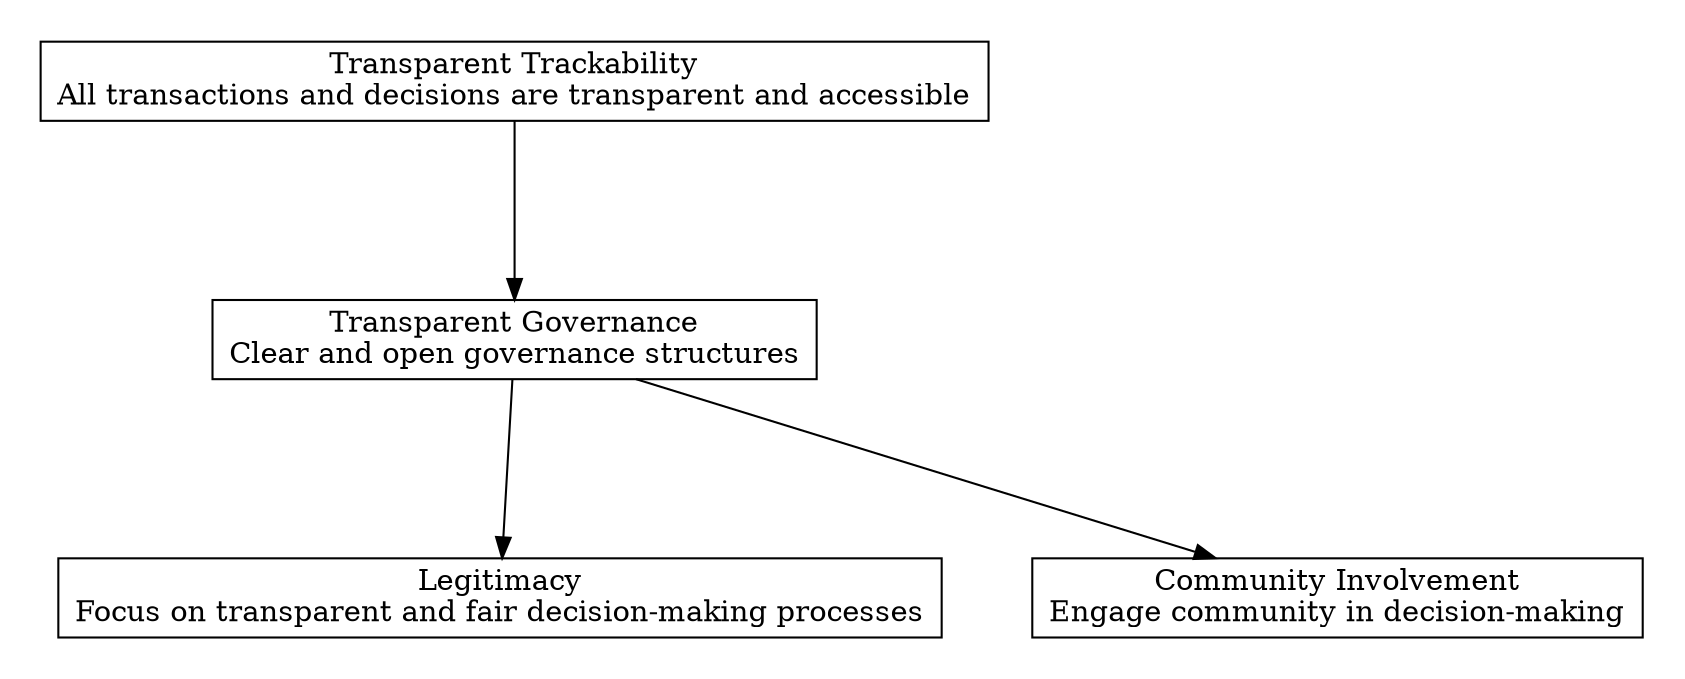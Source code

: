 digraph "" {
	graph [nodesep=0.6,
		rankdir=TB,
		ranksep=1.2
	];
	node [label="\N",
		shape=box
	];
	subgraph cluster_predecessors {
		graph [rank=max,
			style=invis
		];
		"Transparent Trackability"	[label="Transparent Trackability\nAll transactions and decisions are transparent and accessible"];
	}
	subgraph cluster_descendants {
		graph [rank=min,
			style=invis
		];
		"Community Involvement"	[label="Community Involvement\nEngage community in decision-making"];
		Legitimacy	[label="Legitimacy\nFocus on transparent and fair decision-making processes"];
	}
	"Transparent Governance"	[label="Transparent Governance\nClear and open governance structures"];
	"Transparent Governance" -> "Community Involvement";
	"Transparent Governance" -> Legitimacy;
	"Transparent Trackability" -> "Transparent Governance";
}
